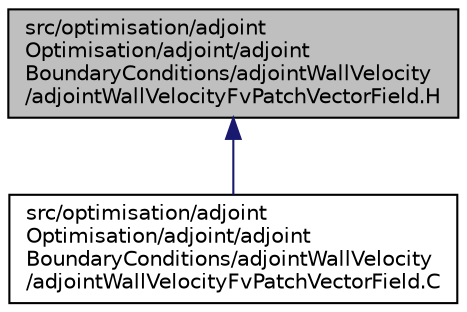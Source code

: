 digraph "src/optimisation/adjointOptimisation/adjoint/adjointBoundaryConditions/adjointWallVelocity/adjointWallVelocityFvPatchVectorField.H"
{
  bgcolor="transparent";
  edge [fontname="Helvetica",fontsize="10",labelfontname="Helvetica",labelfontsize="10"];
  node [fontname="Helvetica",fontsize="10",shape=record];
  Node1 [label="src/optimisation/adjoint\lOptimisation/adjoint/adjoint\lBoundaryConditions/adjointWallVelocity\l/adjointWallVelocityFvPatchVectorField.H",height=0.2,width=0.4,color="black", fillcolor="grey75", style="filled" fontcolor="black"];
  Node1 -> Node2 [dir="back",color="midnightblue",fontsize="10",style="solid",fontname="Helvetica"];
  Node2 [label="src/optimisation/adjoint\lOptimisation/adjoint/adjoint\lBoundaryConditions/adjointWallVelocity\l/adjointWallVelocityFvPatchVectorField.C",height=0.2,width=0.4,color="black",URL="$adjointWallVelocityFvPatchVectorField_8C.html"];
}
